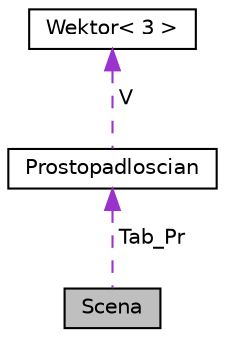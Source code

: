 digraph "Scena"
{
  edge [fontname="Helvetica",fontsize="10",labelfontname="Helvetica",labelfontsize="10"];
  node [fontname="Helvetica",fontsize="10",shape=record];
  Node1 [label="Scena",height=0.2,width=0.4,color="black", fillcolor="grey75", style="filled", fontcolor="black"];
  Node2 -> Node1 [dir="back",color="darkorchid3",fontsize="10",style="dashed",label=" Tab_Pr" ,fontname="Helvetica"];
  Node2 [label="Prostopadloscian",height=0.2,width=0.4,color="black", fillcolor="white", style="filled",URL="$class_prostopadloscian.html"];
  Node3 -> Node2 [dir="back",color="darkorchid3",fontsize="10",style="dashed",label=" V" ,fontname="Helvetica"];
  Node3 [label="Wektor\< 3 \>",height=0.2,width=0.4,color="black", fillcolor="white", style="filled",URL="$class_wektor.html"];
}
